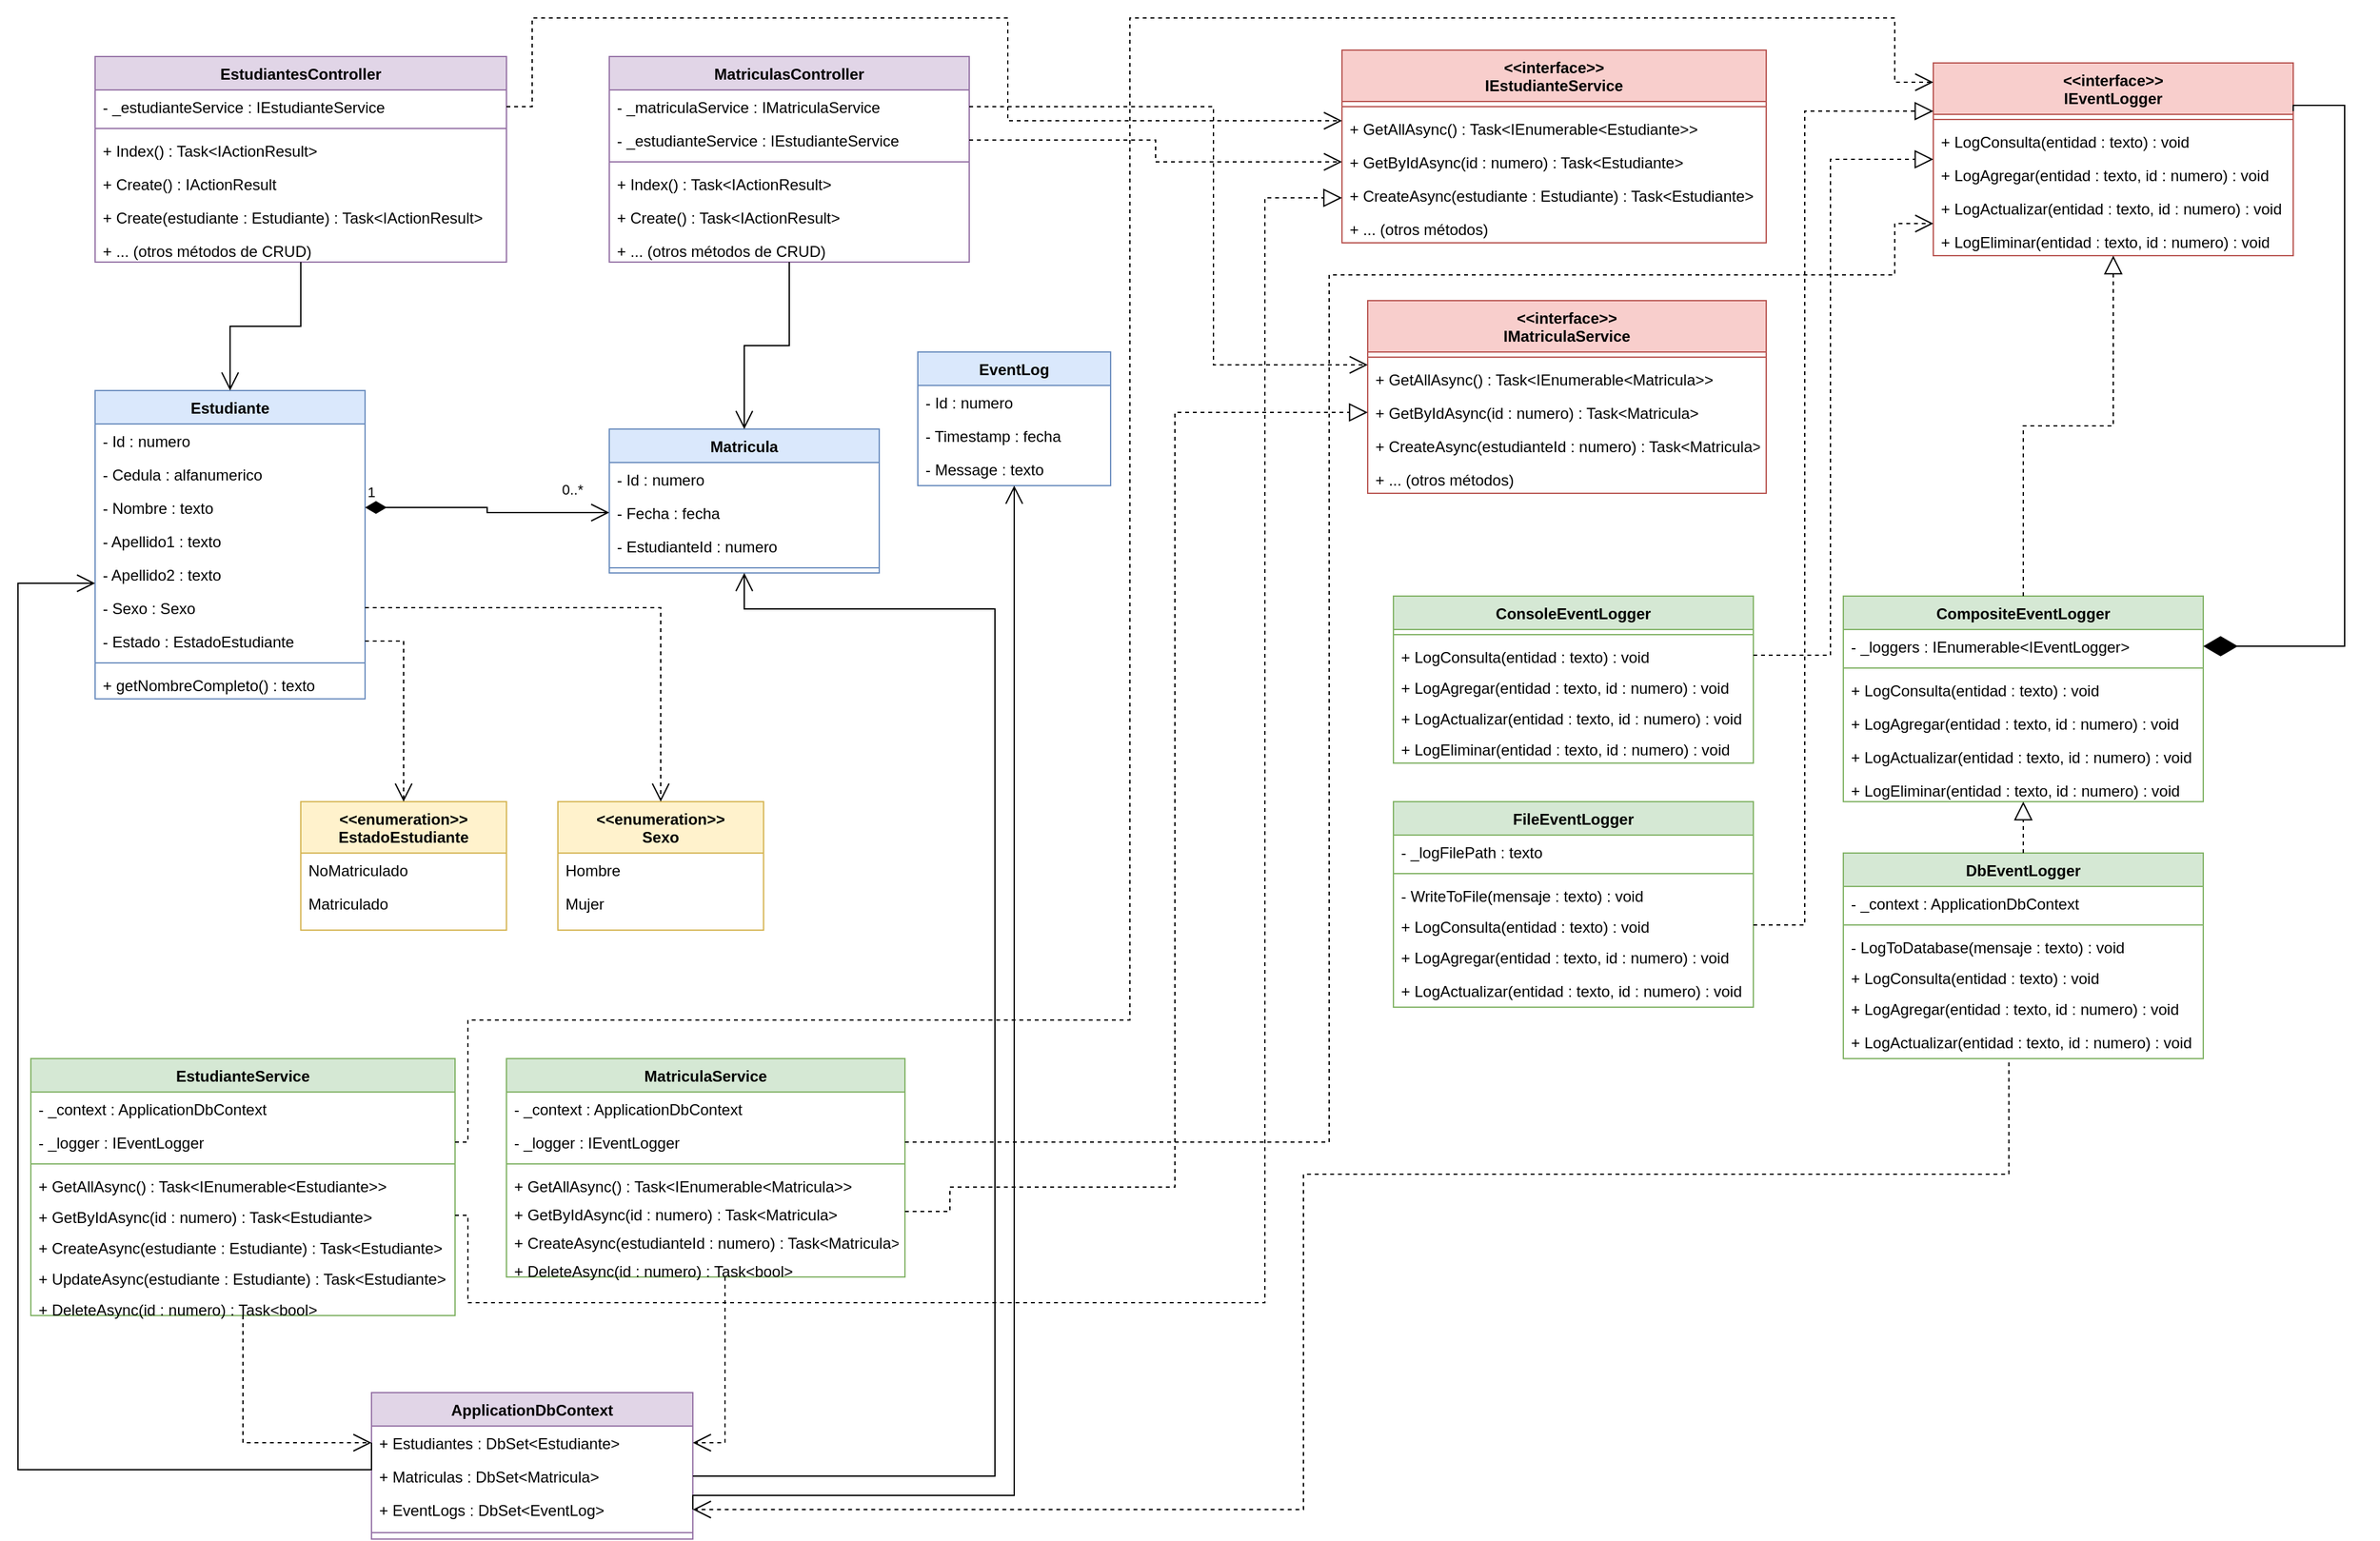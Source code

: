 <mxfile version="26.1.1">
  <diagram id="C5RBs43oDa-KdzZeNtuy" name="Page-1">
    <mxGraphModel dx="1390" dy="799" grid="1" gridSize="10" guides="1" tooltips="1" connect="1" arrows="1" fold="1" page="1" pageScale="1" pageWidth="2200" pageHeight="1700" math="0" shadow="0">
      <root>
        <mxCell id="0" />
        <mxCell id="1" parent="0" />
        <mxCell id="40" value="EstudiantesController" style="swimlane;fontStyle=1;align=center;verticalAlign=top;childLayout=stackLayout;horizontal=1;startSize=26;horizontalStack=0;resizeParent=1;resizeParentMax=0;resizeLast=0;collapsible=1;marginBottom=0;fillColor=#e1d5e7;strokeColor=#9673a6;" parent="1" vertex="1">
          <mxGeometry x="240" y="60" width="320" height="160" as="geometry" />
        </mxCell>
        <mxCell id="41" value="- _estudianteService : IEstudianteService" style="text;strokeColor=none;fillColor=none;align=left;verticalAlign=top;spacingLeft=4;spacingRight=4;overflow=hidden;rotatable=0;points=[[0,0.5],[1,0.5]];portConstraint=eastwest;" parent="40" vertex="1">
          <mxGeometry y="26" width="320" height="26" as="geometry" />
        </mxCell>
        <mxCell id="42" value="" style="line;strokeWidth=1;fillColor=none;align=left;verticalAlign=middle;spacingTop=-1;spacingLeft=3;spacingRight=3;rotatable=0;labelPosition=right;points=[];portConstraint=eastwest;strokeColor=inherit;" parent="40" vertex="1">
          <mxGeometry y="52" width="320" height="8" as="geometry" />
        </mxCell>
        <mxCell id="43" value="+ Index() : Task&lt;IActionResult&gt;" style="text;strokeColor=none;fillColor=none;align=left;verticalAlign=top;spacingLeft=4;spacingRight=4;overflow=hidden;rotatable=0;points=[[0,0.5],[1,0.5]];portConstraint=eastwest;" parent="40" vertex="1">
          <mxGeometry y="60" width="320" height="26" as="geometry" />
        </mxCell>
        <mxCell id="44" value="+ Create() : IActionResult" style="text;strokeColor=none;fillColor=none;align=left;verticalAlign=top;spacingLeft=4;spacingRight=4;overflow=hidden;rotatable=0;points=[[0,0.5],[1,0.5]];portConstraint=eastwest;" parent="40" vertex="1">
          <mxGeometry y="86" width="320" height="26" as="geometry" />
        </mxCell>
        <mxCell id="45" value="+ Create(estudiante : Estudiante) : Task&lt;IActionResult&gt;" style="text;strokeColor=none;fillColor=none;align=left;verticalAlign=top;spacingLeft=4;spacingRight=4;overflow=hidden;rotatable=0;points=[[0,0.5],[1,0.5]];portConstraint=eastwest;" parent="40" vertex="1">
          <mxGeometry y="112" width="320" height="26" as="geometry" />
        </mxCell>
        <mxCell id="46" value="+ ... (otros métodos de CRUD)" style="text;strokeColor=none;fillColor=none;align=left;verticalAlign=top;spacingLeft=4;spacingRight=4;overflow=hidden;rotatable=0;points=[[0,0.5],[1,0.5]];portConstraint=eastwest;" parent="40" vertex="1">
          <mxGeometry y="138" width="320" height="22" as="geometry" />
        </mxCell>
        <mxCell id="47" value="MatriculasController" style="swimlane;fontStyle=1;align=center;verticalAlign=top;childLayout=stackLayout;horizontal=1;startSize=26;horizontalStack=0;resizeParent=1;resizeParentMax=0;resizeLast=0;collapsible=1;marginBottom=0;fillColor=#e1d5e7;strokeColor=#9673a6;" parent="1" vertex="1">
          <mxGeometry x="640" y="60" width="280" height="160" as="geometry" />
        </mxCell>
        <mxCell id="48" value="- _matriculaService : IMatriculaService" style="text;strokeColor=none;fillColor=none;align=left;verticalAlign=top;spacingLeft=4;spacingRight=4;overflow=hidden;rotatable=0;points=[[0,0.5],[1,0.5]];portConstraint=eastwest;" parent="47" vertex="1">
          <mxGeometry y="26" width="280" height="26" as="geometry" />
        </mxCell>
        <mxCell id="49" value="- _estudianteService : IEstudianteService" style="text;strokeColor=none;fillColor=none;align=left;verticalAlign=top;spacingLeft=4;spacingRight=4;overflow=hidden;rotatable=0;points=[[0,0.5],[1,0.5]];portConstraint=eastwest;" parent="47" vertex="1">
          <mxGeometry y="52" width="280" height="26" as="geometry" />
        </mxCell>
        <mxCell id="50" value="" style="line;strokeWidth=1;fillColor=none;align=left;verticalAlign=middle;spacingTop=-1;spacingLeft=3;spacingRight=3;rotatable=0;labelPosition=right;points=[];portConstraint=eastwest;strokeColor=inherit;" parent="47" vertex="1">
          <mxGeometry y="78" width="280" height="8" as="geometry" />
        </mxCell>
        <mxCell id="51" value="+ Index() : Task&lt;IActionResult&gt;" style="text;strokeColor=none;fillColor=none;align=left;verticalAlign=top;spacingLeft=4;spacingRight=4;overflow=hidden;rotatable=0;points=[[0,0.5],[1,0.5]];portConstraint=eastwest;" parent="47" vertex="1">
          <mxGeometry y="86" width="280" height="26" as="geometry" />
        </mxCell>
        <mxCell id="52" value="+ Create() : Task&lt;IActionResult&gt;" style="text;strokeColor=none;fillColor=none;align=left;verticalAlign=top;spacingLeft=4;spacingRight=4;overflow=hidden;rotatable=0;points=[[0,0.5],[1,0.5]];portConstraint=eastwest;" parent="47" vertex="1">
          <mxGeometry y="112" width="280" height="26" as="geometry" />
        </mxCell>
        <mxCell id="53" value="+ ... (otros métodos de CRUD)" style="text;strokeColor=none;fillColor=none;align=left;verticalAlign=top;spacingLeft=4;spacingRight=4;overflow=hidden;rotatable=0;points=[[0,0.5],[1,0.5]];portConstraint=eastwest;" parent="47" vertex="1">
          <mxGeometry y="138" width="280" height="22" as="geometry" />
        </mxCell>
        <mxCell id="2" value="Estudiante" style="swimlane;fontStyle=1;align=center;verticalAlign=top;childLayout=stackLayout;horizontal=1;startSize=26;horizontalStack=0;resizeParent=1;resizeParentMax=0;resizeLast=0;collapsible=1;marginBottom=0;fillColor=#dae8fc;strokeColor=#6c8ebf;" parent="1" vertex="1">
          <mxGeometry x="240" y="320" width="210" height="240" as="geometry" />
        </mxCell>
        <mxCell id="3" value="- Id : numero" style="text;strokeColor=none;fillColor=none;align=left;verticalAlign=top;spacingLeft=4;spacingRight=4;overflow=hidden;rotatable=0;points=[[0,0.5],[1,0.5]];portConstraint=eastwest;" parent="2" vertex="1">
          <mxGeometry y="26" width="210" height="26" as="geometry" />
        </mxCell>
        <mxCell id="4" value="- Cedula : alfanumerico" style="text;strokeColor=none;fillColor=none;align=left;verticalAlign=top;spacingLeft=4;spacingRight=4;overflow=hidden;rotatable=0;points=[[0,0.5],[1,0.5]];portConstraint=eastwest;" parent="2" vertex="1">
          <mxGeometry y="52" width="210" height="26" as="geometry" />
        </mxCell>
        <mxCell id="5" value="- Nombre : texto" style="text;strokeColor=none;fillColor=none;align=left;verticalAlign=top;spacingLeft=4;spacingRight=4;overflow=hidden;rotatable=0;points=[[0,0.5],[1,0.5]];portConstraint=eastwest;" parent="2" vertex="1">
          <mxGeometry y="78" width="210" height="26" as="geometry" />
        </mxCell>
        <mxCell id="6" value="- Apellido1 : texto" style="text;strokeColor=none;fillColor=none;align=left;verticalAlign=top;spacingLeft=4;spacingRight=4;overflow=hidden;rotatable=0;points=[[0,0.5],[1,0.5]];portConstraint=eastwest;" parent="2" vertex="1">
          <mxGeometry y="104" width="210" height="26" as="geometry" />
        </mxCell>
        <mxCell id="7" value="- Apellido2 : texto" style="text;strokeColor=none;fillColor=none;align=left;verticalAlign=top;spacingLeft=4;spacingRight=4;overflow=hidden;rotatable=0;points=[[0,0.5],[1,0.5]];portConstraint=eastwest;" parent="2" vertex="1">
          <mxGeometry y="130" width="210" height="26" as="geometry" />
        </mxCell>
        <mxCell id="8" value="- Sexo : Sexo" style="text;strokeColor=none;fillColor=none;align=left;verticalAlign=top;spacingLeft=4;spacingRight=4;overflow=hidden;rotatable=0;points=[[0,0.5],[1,0.5]];portConstraint=eastwest;" parent="2" vertex="1">
          <mxGeometry y="156" width="210" height="26" as="geometry" />
        </mxCell>
        <mxCell id="9" value="- Estado : EstadoEstudiante" style="text;strokeColor=none;fillColor=none;align=left;verticalAlign=top;spacingLeft=4;spacingRight=4;overflow=hidden;rotatable=0;points=[[0,0.5],[1,0.5]];portConstraint=eastwest;" parent="2" vertex="1">
          <mxGeometry y="182" width="210" height="26" as="geometry" />
        </mxCell>
        <mxCell id="10" value="" style="line;strokeWidth=1;fillColor=none;align=left;verticalAlign=middle;spacingTop=-1;spacingLeft=3;spacingRight=3;rotatable=0;labelPosition=right;points=[];portConstraint=eastwest;strokeColor=inherit;" parent="2" vertex="1">
          <mxGeometry y="208" width="210" height="8" as="geometry" />
        </mxCell>
        <mxCell id="11" value="+ getNombreCompleto() : texto" style="text;strokeColor=none;fillColor=none;align=left;verticalAlign=top;spacingLeft=4;spacingRight=4;overflow=hidden;rotatable=0;points=[[0,0.5],[1,0.5]];portConstraint=eastwest;" parent="2" vertex="1">
          <mxGeometry y="216" width="210" height="24" as="geometry" />
        </mxCell>
        <mxCell id="12" value="Matricula" style="swimlane;fontStyle=1;align=center;verticalAlign=top;childLayout=stackLayout;horizontal=1;startSize=26;horizontalStack=0;resizeParent=1;resizeParentMax=0;resizeLast=0;collapsible=1;marginBottom=0;fillColor=#dae8fc;strokeColor=#6c8ebf;" parent="1" vertex="1">
          <mxGeometry x="640" y="350" width="210" height="112" as="geometry" />
        </mxCell>
        <mxCell id="13" value="- Id : numero" style="text;strokeColor=none;fillColor=none;align=left;verticalAlign=top;spacingLeft=4;spacingRight=4;overflow=hidden;rotatable=0;points=[[0,0.5],[1,0.5]];portConstraint=eastwest;" parent="12" vertex="1">
          <mxGeometry y="26" width="210" height="26" as="geometry" />
        </mxCell>
        <mxCell id="14" value="- Fecha : fecha" style="text;strokeColor=none;fillColor=none;align=left;verticalAlign=top;spacingLeft=4;spacingRight=4;overflow=hidden;rotatable=0;points=[[0,0.5],[1,0.5]];portConstraint=eastwest;" parent="12" vertex="1">
          <mxGeometry y="52" width="210" height="26" as="geometry" />
        </mxCell>
        <mxCell id="15" value="- EstudianteId : numero" style="text;strokeColor=none;fillColor=none;align=left;verticalAlign=top;spacingLeft=4;spacingRight=4;overflow=hidden;rotatable=0;points=[[0,0.5],[1,0.5]];portConstraint=eastwest;" parent="12" vertex="1">
          <mxGeometry y="78" width="210" height="26" as="geometry" />
        </mxCell>
        <mxCell id="16" value="" style="line;strokeWidth=1;fillColor=none;align=left;verticalAlign=middle;spacingTop=-1;spacingLeft=3;spacingRight=3;rotatable=0;labelPosition=right;points=[];portConstraint=eastwest;strokeColor=inherit;" parent="12" vertex="1">
          <mxGeometry y="104" width="210" height="8" as="geometry" />
        </mxCell>
        <mxCell id="36" value="EventLog" style="swimlane;fontStyle=1;align=center;verticalAlign=top;childLayout=stackLayout;horizontal=1;startSize=26;horizontalStack=0;resizeParent=1;resizeParentMax=0;resizeLast=0;collapsible=1;marginBottom=0;fillColor=#dae8fc;strokeColor=#6c8ebf;" parent="1" vertex="1">
          <mxGeometry x="880" y="290" width="150" height="104" as="geometry" />
        </mxCell>
        <mxCell id="37" value="- Id : numero" style="text;strokeColor=none;fillColor=none;align=left;verticalAlign=top;spacingLeft=4;spacingRight=4;overflow=hidden;rotatable=0;points=[[0,0.5],[1,0.5]];portConstraint=eastwest;" parent="36" vertex="1">
          <mxGeometry y="26" width="150" height="26" as="geometry" />
        </mxCell>
        <mxCell id="38" value="- Timestamp : fecha" style="text;strokeColor=none;fillColor=none;align=left;verticalAlign=top;spacingLeft=4;spacingRight=4;overflow=hidden;rotatable=0;points=[[0,0.5],[1,0.5]];portConstraint=eastwest;" parent="36" vertex="1">
          <mxGeometry y="52" width="150" height="26" as="geometry" />
        </mxCell>
        <mxCell id="39" value="- Message : texto" style="text;strokeColor=none;fillColor=none;align=left;verticalAlign=top;spacingLeft=4;spacingRight=4;overflow=hidden;rotatable=0;points=[[0,0.5],[1,0.5]];portConstraint=eastwest;" parent="36" vertex="1">
          <mxGeometry y="78" width="150" height="26" as="geometry" />
        </mxCell>
        <mxCell id="17" value="&lt;&lt;enumeration&gt;&gt;&#xa;EstadoEstudiante" style="swimlane;fontStyle=1;align=center;verticalAlign=top;childLayout=stackLayout;horizontal=1;startSize=40;horizontalStack=0;resizeParent=1;resizeParentMax=0;resizeLast=0;collapsible=1;marginBottom=0;fillColor=#fff2cc;strokeColor=#d6b656;" parent="1" vertex="1">
          <mxGeometry x="400" y="640" width="160" height="100" as="geometry" />
        </mxCell>
        <mxCell id="18" value="NoMatriculado" style="text;strokeColor=none;fillColor=none;align=left;verticalAlign=top;spacingLeft=4;spacingRight=4;overflow=hidden;rotatable=0;points=[[0,0.5],[1,0.5]];portConstraint=eastwest;" parent="17" vertex="1">
          <mxGeometry y="40" width="160" height="26" as="geometry" />
        </mxCell>
        <mxCell id="19" value="Matriculado" style="text;strokeColor=none;fillColor=none;align=left;verticalAlign=top;spacingLeft=4;spacingRight=4;overflow=hidden;rotatable=0;points=[[0,0.5],[1,0.5]];portConstraint=eastwest;" parent="17" vertex="1">
          <mxGeometry y="66" width="160" height="26" as="geometry" />
        </mxCell>
        <mxCell id="20" value="&lt;&lt;enumeration&gt;&gt;&#xa;Sexo" style="swimlane;fontStyle=1;align=center;verticalAlign=top;childLayout=stackLayout;horizontal=1;startSize=40;horizontalStack=0;resizeParent=1;resizeParentMax=0;resizeLast=0;collapsible=1;marginBottom=0;fillColor=#fff2cc;strokeColor=#d6b656;" parent="1" vertex="1">
          <mxGeometry x="600" y="640" width="160" height="100" as="geometry" />
        </mxCell>
        <mxCell id="21" value="Hombre" style="text;strokeColor=none;fillColor=none;align=left;verticalAlign=top;spacingLeft=4;spacingRight=4;overflow=hidden;rotatable=0;points=[[0,0.5],[1,0.5]];portConstraint=eastwest;" parent="20" vertex="1">
          <mxGeometry y="40" width="160" height="26" as="geometry" />
        </mxCell>
        <mxCell id="22" value="Mujer" style="text;strokeColor=none;fillColor=none;align=left;verticalAlign=top;spacingLeft=4;spacingRight=4;overflow=hidden;rotatable=0;points=[[0,0.5],[1,0.5]];portConstraint=eastwest;" parent="20" vertex="1">
          <mxGeometry y="66" width="160" height="26" as="geometry" />
        </mxCell>
        <mxCell id="23" value="&lt;&lt;interface&gt;&gt;&#xa;IEventLogger" style="swimlane;fontStyle=1;align=center;verticalAlign=top;childLayout=stackLayout;horizontal=1;startSize=40;horizontalStack=0;resizeParent=1;resizeParentMax=0;resizeLast=0;collapsible=1;marginBottom=0;fillColor=#f8cecc;strokeColor=#b85450;" parent="1" vertex="1">
          <mxGeometry x="1670" y="65" width="280" height="150" as="geometry" />
        </mxCell>
        <mxCell id="24" value="" style="line;strokeWidth=1;fillColor=none;align=left;verticalAlign=middle;spacingTop=-1;spacingLeft=3;spacingRight=3;rotatable=0;labelPosition=right;points=[];portConstraint=eastwest;strokeColor=inherit;" parent="23" vertex="1">
          <mxGeometry y="40" width="280" height="8" as="geometry" />
        </mxCell>
        <mxCell id="25" value="+ LogConsulta(entidad : texto) : void" style="text;strokeColor=none;fillColor=none;align=left;verticalAlign=top;spacingLeft=4;spacingRight=4;overflow=hidden;rotatable=0;points=[[0,0.5],[1,0.5]];portConstraint=eastwest;" parent="23" vertex="1">
          <mxGeometry y="48" width="280" height="26" as="geometry" />
        </mxCell>
        <mxCell id="26" value="+ LogAgregar(entidad : texto, id : numero) : void" style="text;strokeColor=none;fillColor=none;align=left;verticalAlign=top;spacingLeft=4;spacingRight=4;overflow=hidden;rotatable=0;points=[[0,0.5],[1,0.5]];portConstraint=eastwest;" parent="23" vertex="1">
          <mxGeometry y="74" width="280" height="26" as="geometry" />
        </mxCell>
        <mxCell id="27" value="+ LogActualizar(entidad : texto, id : numero) : void" style="text;strokeColor=none;fillColor=none;align=left;verticalAlign=top;spacingLeft=4;spacingRight=4;overflow=hidden;rotatable=0;points=[[0,0.5],[1,0.5]];portConstraint=eastwest;" parent="23" vertex="1">
          <mxGeometry y="100" width="280" height="26" as="geometry" />
        </mxCell>
        <mxCell id="28" value="+ LogEliminar(entidad : texto, id : numero) : void" style="text;strokeColor=none;fillColor=none;align=left;verticalAlign=top;spacingLeft=4;spacingRight=4;overflow=hidden;rotatable=0;points=[[0,0.5],[1,0.5]];portConstraint=eastwest;" parent="23" vertex="1">
          <mxGeometry y="126" width="280" height="24" as="geometry" />
        </mxCell>
        <mxCell id="70" value="&lt;&lt;interface&gt;&gt;&#xa;IEstudianteService" style="swimlane;fontStyle=1;align=center;verticalAlign=top;childLayout=stackLayout;horizontal=1;startSize=40;horizontalStack=0;resizeParent=1;resizeParentMax=0;resizeLast=0;collapsible=1;marginBottom=0;fillColor=#f8cecc;strokeColor=#b85450;" parent="1" vertex="1">
          <mxGeometry x="1210" y="55" width="330" height="150" as="geometry" />
        </mxCell>
        <mxCell id="71" value="" style="line;strokeWidth=1;fillColor=none;align=left;verticalAlign=middle;spacingTop=-1;spacingLeft=3;spacingRight=3;rotatable=0;labelPosition=right;points=[];portConstraint=eastwest;strokeColor=inherit;" parent="70" vertex="1">
          <mxGeometry y="40" width="330" height="8" as="geometry" />
        </mxCell>
        <mxCell id="72" value="+ GetAllAsync() : Task&lt;IEnumerable&lt;Estudiante&gt;&gt;" style="text;strokeColor=none;fillColor=none;align=left;verticalAlign=top;spacingLeft=4;spacingRight=4;overflow=hidden;rotatable=0;points=[[0,0.5],[1,0.5]];portConstraint=eastwest;" parent="70" vertex="1">
          <mxGeometry y="48" width="330" height="26" as="geometry" />
        </mxCell>
        <mxCell id="73" value="+ GetByIdAsync(id : numero) : Task&lt;Estudiante&gt;" style="text;strokeColor=none;fillColor=none;align=left;verticalAlign=top;spacingLeft=4;spacingRight=4;overflow=hidden;rotatable=0;points=[[0,0.5],[1,0.5]];portConstraint=eastwest;" parent="70" vertex="1">
          <mxGeometry y="74" width="330" height="26" as="geometry" />
        </mxCell>
        <mxCell id="74" value="+ CreateAsync(estudiante : Estudiante) : Task&lt;Estudiante&gt;" style="text;strokeColor=none;fillColor=none;align=left;verticalAlign=top;spacingLeft=4;spacingRight=4;overflow=hidden;rotatable=0;points=[[0,0.5],[1,0.5]];portConstraint=eastwest;" parent="70" vertex="1">
          <mxGeometry y="100" width="330" height="26" as="geometry" />
        </mxCell>
        <mxCell id="75" value="+ ... (otros métodos)" style="text;strokeColor=none;fillColor=none;align=left;verticalAlign=top;spacingLeft=4;spacingRight=4;overflow=hidden;rotatable=0;points=[[0,0.5],[1,0.5]];portConstraint=eastwest;" parent="70" vertex="1">
          <mxGeometry y="126" width="330" height="24" as="geometry" />
        </mxCell>
        <mxCell id="76" value="&lt;&lt;interface&gt;&gt;&#xa;IMatriculaService" style="swimlane;fontStyle=1;align=center;verticalAlign=top;childLayout=stackLayout;horizontal=1;startSize=40;horizontalStack=0;resizeParent=1;resizeParentMax=0;resizeLast=0;collapsible=1;marginBottom=0;fillColor=#f8cecc;strokeColor=#b85450;" parent="1" vertex="1">
          <mxGeometry x="1230" y="250" width="310" height="150" as="geometry" />
        </mxCell>
        <mxCell id="77" value="" style="line;strokeWidth=1;fillColor=none;align=left;verticalAlign=middle;spacingTop=-1;spacingLeft=3;spacingRight=3;rotatable=0;labelPosition=right;points=[];portConstraint=eastwest;strokeColor=inherit;" parent="76" vertex="1">
          <mxGeometry y="40" width="310" height="8" as="geometry" />
        </mxCell>
        <mxCell id="78" value="+ GetAllAsync() : Task&lt;IEnumerable&lt;Matricula&gt;&gt;" style="text;strokeColor=none;fillColor=none;align=left;verticalAlign=top;spacingLeft=4;spacingRight=4;overflow=hidden;rotatable=0;points=[[0,0.5],[1,0.5]];portConstraint=eastwest;" parent="76" vertex="1">
          <mxGeometry y="48" width="310" height="26" as="geometry" />
        </mxCell>
        <mxCell id="79" value="+ GetByIdAsync(id : numero) : Task&lt;Matricula&gt;" style="text;strokeColor=none;fillColor=none;align=left;verticalAlign=top;spacingLeft=4;spacingRight=4;overflow=hidden;rotatable=0;points=[[0,0.5],[1,0.5]];portConstraint=eastwest;" parent="76" vertex="1">
          <mxGeometry y="74" width="310" height="26" as="geometry" />
        </mxCell>
        <mxCell id="80" value="+ CreateAsync(estudianteId : numero) : Task&lt;Matricula&gt;" style="text;strokeColor=none;fillColor=none;align=left;verticalAlign=top;spacingLeft=4;spacingRight=4;overflow=hidden;rotatable=0;points=[[0,0.5],[1,0.5]];portConstraint=eastwest;" parent="76" vertex="1">
          <mxGeometry y="100" width="310" height="26" as="geometry" />
        </mxCell>
        <mxCell id="81" value="+ ... (otros métodos)" style="text;strokeColor=none;fillColor=none;align=left;verticalAlign=top;spacingLeft=4;spacingRight=4;overflow=hidden;rotatable=0;points=[[0,0.5],[1,0.5]];portConstraint=eastwest;" parent="76" vertex="1">
          <mxGeometry y="126" width="310" height="24" as="geometry" />
        </mxCell>
        <mxCell id="29" value="CompositeEventLogger" style="swimlane;fontStyle=1;align=center;verticalAlign=top;childLayout=stackLayout;horizontal=1;startSize=26;horizontalStack=0;resizeParent=1;resizeParentMax=0;resizeLast=0;collapsible=1;marginBottom=0;fillColor=#d5e8d4;strokeColor=#82b366;" parent="1" vertex="1">
          <mxGeometry x="1600" y="480" width="280" height="160" as="geometry" />
        </mxCell>
        <mxCell id="30" value="- _loggers : IEnumerable&lt;IEventLogger&gt;" style="text;strokeColor=none;fillColor=none;align=left;verticalAlign=top;spacingLeft=4;spacingRight=4;overflow=hidden;rotatable=0;points=[[0,0.5],[1,0.5]];portConstraint=eastwest;" parent="29" vertex="1">
          <mxGeometry y="26" width="280" height="26" as="geometry" />
        </mxCell>
        <mxCell id="31" value="" style="line;strokeWidth=1;fillColor=none;align=left;verticalAlign=middle;spacingTop=-1;spacingLeft=3;spacingRight=3;rotatable=0;labelPosition=right;points=[];portConstraint=eastwest;strokeColor=inherit;" parent="29" vertex="1">
          <mxGeometry y="52" width="280" height="8" as="geometry" />
        </mxCell>
        <mxCell id="32" value="+ LogConsulta(entidad : texto) : void" style="text;strokeColor=none;fillColor=none;align=left;verticalAlign=top;spacingLeft=4;spacingRight=4;overflow=hidden;rotatable=0;points=[[0,0.5],[1,0.5]];portConstraint=eastwest;" parent="29" vertex="1">
          <mxGeometry y="60" width="280" height="26" as="geometry" />
        </mxCell>
        <mxCell id="33" value="+ LogAgregar(entidad : texto, id : numero) : void" style="text;strokeColor=none;fillColor=none;align=left;verticalAlign=top;spacingLeft=4;spacingRight=4;overflow=hidden;rotatable=0;points=[[0,0.5],[1,0.5]];portConstraint=eastwest;" parent="29" vertex="1">
          <mxGeometry y="86" width="280" height="26" as="geometry" />
        </mxCell>
        <mxCell id="34" value="+ LogActualizar(entidad : texto, id : numero) : void" style="text;strokeColor=none;fillColor=none;align=left;verticalAlign=top;spacingLeft=4;spacingRight=4;overflow=hidden;rotatable=0;points=[[0,0.5],[1,0.5]];portConstraint=eastwest;" parent="29" vertex="1">
          <mxGeometry y="112" width="280" height="26" as="geometry" />
        </mxCell>
        <mxCell id="35" value="+ LogEliminar(entidad : texto, id : numero) : void" style="text;strokeColor=none;fillColor=none;align=left;verticalAlign=top;spacingLeft=4;spacingRight=4;overflow=hidden;rotatable=0;points=[[0,0.5],[1,0.5]];portConstraint=eastwest;" parent="29" vertex="1">
          <mxGeometry y="138" width="280" height="22" as="geometry" />
        </mxCell>
        <mxCell id="82" value="ConsoleEventLogger" style="swimlane;fontStyle=1;align=center;verticalAlign=top;childLayout=stackLayout;horizontal=1;startSize=26;horizontalStack=0;resizeParent=1;resizeParentMax=0;resizeLast=0;collapsible=1;marginBottom=0;fillColor=#d5e8d4;strokeColor=#82b366;" parent="1" vertex="1">
          <mxGeometry x="1250" y="480" width="280" height="130" as="geometry" />
        </mxCell>
        <mxCell id="83" value="" style="line;strokeWidth=1;fillColor=none;align=left;verticalAlign=middle;spacingTop=-1;spacingLeft=3;spacingRight=3;rotatable=0;labelPosition=right;points=[];portConstraint=eastwest;strokeColor=inherit;" parent="82" vertex="1">
          <mxGeometry y="26" width="280" height="8" as="geometry" />
        </mxCell>
        <mxCell id="84" value="+ LogConsulta(entidad : texto) : void" style="text;strokeColor=none;fillColor=none;align=left;verticalAlign=top;spacingLeft=4;spacingRight=4;overflow=hidden;rotatable=0;points=[[0,0.5],[1,0.5]];portConstraint=eastwest;" parent="82" vertex="1">
          <mxGeometry y="34" width="280" height="24" as="geometry" />
        </mxCell>
        <mxCell id="84a" value="+ LogAgregar(entidad : texto, id : numero) : void" style="text;strokeColor=none;fillColor=none;align=left;verticalAlign=top;spacingLeft=4;spacingRight=4;overflow=hidden;rotatable=0;points=[[0,0.5],[1,0.5]];portConstraint=eastwest;" parent="82" vertex="1">
          <mxGeometry y="58" width="280" height="24" as="geometry" />
        </mxCell>
        <mxCell id="84b" value="+ LogActualizar(entidad : texto, id : numero) : void" style="text;strokeColor=none;fillColor=none;align=left;verticalAlign=top;spacingLeft=4;spacingRight=4;overflow=hidden;rotatable=0;points=[[0,0.5],[1,0.5]];portConstraint=eastwest;" parent="82" vertex="1">
          <mxGeometry y="82" width="280" height="24" as="geometry" />
        </mxCell>
        <mxCell id="84c" value="+ LogEliminar(entidad : texto, id : numero) : void" style="text;strokeColor=none;fillColor=none;align=left;verticalAlign=top;spacingLeft=4;spacingRight=4;overflow=hidden;rotatable=0;points=[[0,0.5],[1,0.5]];portConstraint=eastwest;" parent="82" vertex="1">
          <mxGeometry y="106" width="280" height="24" as="geometry" />
        </mxCell>
        <mxCell id="85" value="FileEventLogger" style="swimlane;fontStyle=1;align=center;verticalAlign=top;childLayout=stackLayout;horizontal=1;startSize=26;horizontalStack=0;resizeParent=1;resizeParentMax=0;resizeLast=0;collapsible=1;marginBottom=0;fillColor=#d5e8d4;strokeColor=#82b366;" parent="1" vertex="1">
          <mxGeometry x="1250" y="640" width="280" height="160" as="geometry" />
        </mxCell>
        <mxCell id="85a" value="- _logFilePath : texto" style="text;strokeColor=none;fillColor=none;align=left;verticalAlign=top;spacingLeft=4;spacingRight=4;overflow=hidden;rotatable=0;points=[[0,0.5],[1,0.5]];portConstraint=eastwest;" parent="85" vertex="1">
          <mxGeometry y="26" width="280" height="26" as="geometry" />
        </mxCell>
        <mxCell id="86" value="" style="line;strokeWidth=1;fillColor=none;align=left;verticalAlign=middle;spacingTop=-1;spacingLeft=3;spacingRight=3;rotatable=0;labelPosition=right;points=[];portConstraint=eastwest;strokeColor=inherit;" parent="85" vertex="1">
          <mxGeometry y="52" width="280" height="8" as="geometry" />
        </mxCell>
        <mxCell id="86a" value="- WriteToFile(mensaje : texto) : void" style="text;strokeColor=none;fillColor=none;align=left;verticalAlign=top;spacingLeft=4;spacingRight=4;overflow=hidden;rotatable=0;points=[[0,0.5],[1,0.5]];portConstraint=eastwest;" parent="85" vertex="1">
          <mxGeometry y="60" width="280" height="24" as="geometry" />
        </mxCell>
        <mxCell id="87" value="+ LogConsulta(entidad : texto) : void" style="text;strokeColor=none;fillColor=none;align=left;verticalAlign=top;spacingLeft=4;spacingRight=4;overflow=hidden;rotatable=0;points=[[0,0.5],[1,0.5]];portConstraint=eastwest;" parent="85" vertex="1">
          <mxGeometry y="84" width="280" height="24" as="geometry" />
        </mxCell>
        <mxCell id="87a" value="+ LogAgregar(entidad : texto, id : numero) : void" style="text;strokeColor=none;fillColor=none;align=left;verticalAlign=top;spacingLeft=4;spacingRight=4;overflow=hidden;rotatable=0;points=[[0,0.5],[1,0.5]];portConstraint=eastwest;" parent="85" vertex="1">
          <mxGeometry y="108" width="280" height="26" as="geometry" />
        </mxCell>
        <mxCell id="87b" value="+ LogActualizar(entidad : texto, id : numero) : void" style="text;strokeColor=none;fillColor=none;align=left;verticalAlign=top;spacingLeft=4;spacingRight=4;overflow=hidden;rotatable=0;points=[[0,0.5],[1,0.5]];portConstraint=eastwest;" parent="85" vertex="1">
          <mxGeometry y="134" width="280" height="26" as="geometry" />
        </mxCell>
        <mxCell id="88" value="DbEventLogger" style="swimlane;fontStyle=1;align=center;verticalAlign=top;childLayout=stackLayout;horizontal=1;startSize=26;horizontalStack=0;resizeParent=1;resizeParentMax=0;resizeLast=0;collapsible=1;marginBottom=0;fillColor=#d5e8d4;strokeColor=#82b366;" parent="1" vertex="1">
          <mxGeometry x="1600" y="680" width="280" height="160" as="geometry" />
        </mxCell>
        <mxCell id="89" value="- _context : ApplicationDbContext" style="text;strokeColor=none;fillColor=none;align=left;verticalAlign=top;spacingLeft=4;spacingRight=4;overflow=hidden;rotatable=0;points=[[0,0.5],[1,0.5]];portConstraint=eastwest;" parent="88" vertex="1">
          <mxGeometry y="26" width="280" height="26" as="geometry" />
        </mxCell>
        <mxCell id="90" value="" style="line;strokeWidth=1;fillColor=none;align=left;verticalAlign=middle;spacingTop=-1;spacingLeft=3;spacingRight=3;rotatable=0;labelPosition=right;points=[];portConstraint=eastwest;strokeColor=inherit;" parent="88" vertex="1">
          <mxGeometry y="52" width="280" height="8" as="geometry" />
        </mxCell>
        <mxCell id="90a" value="- LogToDatabase(mensaje : texto) : void" style="text;strokeColor=none;fillColor=none;align=left;verticalAlign=top;spacingLeft=4;spacingRight=4;overflow=hidden;rotatable=0;points=[[0,0.5],[1,0.5]];portConstraint=eastwest;" parent="88" vertex="1">
          <mxGeometry y="60" width="280" height="24" as="geometry" />
        </mxCell>
        <mxCell id="90b" value="+ LogConsulta(entidad : texto) : void" style="text;strokeColor=none;fillColor=none;align=left;verticalAlign=top;spacingLeft=4;spacingRight=4;overflow=hidden;rotatable=0;points=[[0,0.5],[1,0.5]];portConstraint=eastwest;" parent="88" vertex="1">
          <mxGeometry y="84" width="280" height="24" as="geometry" />
        </mxCell>
        <mxCell id="90c" value="+ LogAgregar(entidad : texto, id : numero) : void" style="text;strokeColor=none;fillColor=none;align=left;verticalAlign=top;spacingLeft=4;spacingRight=4;overflow=hidden;rotatable=0;points=[[0,0.5],[1,0.5]];portConstraint=eastwest;" parent="88" vertex="1">
          <mxGeometry y="108" width="280" height="26" as="geometry" />
        </mxCell>
        <mxCell id="90d" value="+ LogActualizar(entidad : texto, id : numero) : void" style="text;strokeColor=none;fillColor=none;align=left;verticalAlign=top;spacingLeft=4;spacingRight=4;overflow=hidden;rotatable=0;points=[[0,0.5],[1,0.5]];portConstraint=eastwest;" parent="88" vertex="1">
          <mxGeometry y="134" width="280" height="26" as="geometry" />
        </mxCell>
        <mxCell id="91" value="EstudianteService" style="swimlane;fontStyle=1;align=center;verticalAlign=top;childLayout=stackLayout;horizontal=1;startSize=26;horizontalStack=0;resizeParent=1;resizeParentMax=0;resizeLast=0;collapsible=1;marginBottom=0;fillColor=#d5e8d4;strokeColor=#82b366;" parent="1" vertex="1">
          <mxGeometry x="190" y="840" width="330" height="200" as="geometry" />
        </mxCell>
        <mxCell id="92" value="- _context : ApplicationDbContext" style="text;strokeColor=none;fillColor=none;align=left;verticalAlign=top;spacingLeft=4;spacingRight=4;overflow=hidden;rotatable=0;points=[[0,0.5],[1,0.5]];portConstraint=eastwest;" parent="91" vertex="1">
          <mxGeometry y="26" width="330" height="26" as="geometry" />
        </mxCell>
        <mxCell id="93" value="- _logger : IEventLogger" style="text;strokeColor=none;fillColor=none;align=left;verticalAlign=top;spacingLeft=4;spacingRight=4;overflow=hidden;rotatable=0;points=[[0,0.5],[1,0.5]];portConstraint=eastwest;" parent="91" vertex="1">
          <mxGeometry y="52" width="330" height="26" as="geometry" />
        </mxCell>
        <mxCell id="94" value="" style="line;strokeWidth=1;fillColor=none;align=left;verticalAlign=middle;spacingTop=-1;spacingLeft=3;spacingRight=3;rotatable=0;labelPosition=right;points=[];portConstraint=eastwest;strokeColor=inherit;" parent="91" vertex="1">
          <mxGeometry y="78" width="330" height="8" as="geometry" />
        </mxCell>
        <mxCell id="95" value="+ GetAllAsync() : Task&lt;IEnumerable&lt;Estudiante&gt;&gt;" style="text;strokeColor=none;fillColor=none;align=left;verticalAlign=top;spacingLeft=4;spacingRight=4;overflow=hidden;rotatable=0;points=[[0,0.5],[1,0.5]];portConstraint=eastwest;" parent="91" vertex="1">
          <mxGeometry y="86" width="330" height="24" as="geometry" />
        </mxCell>
        <mxCell id="95a" value="+ GetByIdAsync(id : numero) : Task&lt;Estudiante&gt;" style="text;strokeColor=none;fillColor=none;align=left;verticalAlign=top;spacingLeft=4;spacingRight=4;overflow=hidden;rotatable=0;points=[[0,0.5],[1,0.5]];portConstraint=eastwest;" parent="91" vertex="1">
          <mxGeometry y="110" width="330" height="24" as="geometry" />
        </mxCell>
        <mxCell id="95b" value="+ CreateAsync(estudiante : Estudiante) : Task&lt;Estudiante&gt;" style="text;strokeColor=none;fillColor=none;align=left;verticalAlign=top;spacingLeft=4;spacingRight=4;overflow=hidden;rotatable=0;points=[[0,0.5],[1,0.5]];portConstraint=eastwest;" parent="91" vertex="1">
          <mxGeometry y="134" width="330" height="24" as="geometry" />
        </mxCell>
        <mxCell id="95c" value="+ UpdateAsync(estudiante : Estudiante) : Task&lt;Estudiante&gt;" style="text;strokeColor=none;fillColor=none;align=left;verticalAlign=top;spacingLeft=4;spacingRight=4;overflow=hidden;rotatable=0;points=[[0,0.5],[1,0.5]];portConstraint=eastwest;" parent="91" vertex="1">
          <mxGeometry y="158" width="330" height="24" as="geometry" />
        </mxCell>
        <mxCell id="95d" value="+ DeleteAsync(id : numero) : Task&lt;bool&gt;" style="text;strokeColor=none;fillColor=none;align=left;verticalAlign=top;spacingLeft=4;spacingRight=4;overflow=hidden;rotatable=0;points=[[0,0.5],[1,0.5]];portConstraint=eastwest;" parent="91" vertex="1">
          <mxGeometry y="182" width="330" height="18" as="geometry" />
        </mxCell>
        <mxCell id="96" value="MatriculaService" style="swimlane;fontStyle=1;align=center;verticalAlign=top;childLayout=stackLayout;horizontal=1;startSize=26;horizontalStack=0;resizeParent=1;resizeParentMax=0;resizeLast=0;collapsible=1;marginBottom=0;fillColor=#d5e8d4;strokeColor=#82b366;" parent="1" vertex="1">
          <mxGeometry x="560" y="840" width="310" height="170" as="geometry" />
        </mxCell>
        <mxCell id="97" value="- _context : ApplicationDbContext" style="text;strokeColor=none;fillColor=none;align=left;verticalAlign=top;spacingLeft=4;spacingRight=4;overflow=hidden;rotatable=0;points=[[0,0.5],[1,0.5]];portConstraint=eastwest;" parent="96" vertex="1">
          <mxGeometry y="26" width="310" height="26" as="geometry" />
        </mxCell>
        <mxCell id="98" value="- _logger : IEventLogger" style="text;strokeColor=none;fillColor=none;align=left;verticalAlign=top;spacingLeft=4;spacingRight=4;overflow=hidden;rotatable=0;points=[[0,0.5],[1,0.5]];portConstraint=eastwest;" parent="96" vertex="1">
          <mxGeometry y="52" width="310" height="26" as="geometry" />
        </mxCell>
        <mxCell id="99" value="" style="line;strokeWidth=1;fillColor=none;align=left;verticalAlign=middle;spacingTop=-1;spacingLeft=3;spacingRight=3;rotatable=0;labelPosition=right;points=[];portConstraint=eastwest;strokeColor=inherit;" parent="96" vertex="1">
          <mxGeometry y="78" width="310" height="8" as="geometry" />
        </mxCell>
        <mxCell id="100" value="+ GetAllAsync() : Task&lt;IEnumerable&lt;Matricula&gt;&gt;" style="text;strokeColor=none;fillColor=none;align=left;verticalAlign=top;spacingLeft=4;spacingRight=4;overflow=hidden;rotatable=0;points=[[0,0.5],[1,0.5]];portConstraint=eastwest;" parent="96" vertex="1">
          <mxGeometry y="86" width="310" height="22" as="geometry" />
        </mxCell>
        <mxCell id="100a" value="+ GetByIdAsync(id : numero) : Task&lt;Matricula&gt;" style="text;strokeColor=none;fillColor=none;align=left;verticalAlign=top;spacingLeft=4;spacingRight=4;overflow=hidden;rotatable=0;points=[[0,0.5],[1,0.5]];portConstraint=eastwest;" parent="96" vertex="1">
          <mxGeometry y="108" width="310" height="22" as="geometry" />
        </mxCell>
        <mxCell id="100b" value="+ CreateAsync(estudianteId : numero) : Task&lt;Matricula&gt;" style="text;strokeColor=none;fillColor=none;align=left;verticalAlign=top;spacingLeft=4;spacingRight=4;overflow=hidden;rotatable=0;points=[[0,0.5],[1,0.5]];portConstraint=eastwest;" parent="96" vertex="1">
          <mxGeometry y="130" width="310" height="22" as="geometry" />
        </mxCell>
        <mxCell id="100c" value="+ DeleteAsync(id : numero) : Task&lt;bool&gt;" style="text;strokeColor=none;fillColor=none;align=left;verticalAlign=top;spacingLeft=4;spacingRight=4;overflow=hidden;rotatable=0;points=[[0,0.5],[1,0.5]];portConstraint=eastwest;" parent="96" vertex="1">
          <mxGeometry y="152" width="310" height="18" as="geometry" />
        </mxCell>
        <mxCell id="101" value="ApplicationDbContext" style="swimlane;fontStyle=1;align=center;verticalAlign=top;childLayout=stackLayout;horizontal=1;startSize=26;horizontalStack=0;resizeParent=1;resizeParentMax=0;resizeLast=0;collapsible=1;marginBottom=0;fillColor=#e1d5e7;strokeColor=#9673a6;" parent="1" vertex="1">
          <mxGeometry x="455" y="1100" width="250" height="114" as="geometry" />
        </mxCell>
        <mxCell id="102" value="+ Estudiantes : DbSet&lt;Estudiante&gt;" style="text;strokeColor=none;fillColor=none;align=left;verticalAlign=top;spacingLeft=4;spacingRight=4;overflow=hidden;rotatable=0;points=[[0,0.5],[1,0.5]];portConstraint=eastwest;" parent="101" vertex="1">
          <mxGeometry y="26" width="250" height="26" as="geometry" />
        </mxCell>
        <mxCell id="103" value="+ Matriculas : DbSet&lt;Matricula&gt;" style="text;strokeColor=none;fillColor=none;align=left;verticalAlign=top;spacingLeft=4;spacingRight=4;overflow=hidden;rotatable=0;points=[[0,0.5],[1,0.5]];portConstraint=eastwest;" parent="101" vertex="1">
          <mxGeometry y="52" width="250" height="26" as="geometry" />
        </mxCell>
        <mxCell id="104" value="+ EventLogs : DbSet&lt;EventLog&gt;" style="text;strokeColor=none;fillColor=none;align=left;verticalAlign=top;spacingLeft=4;spacingRight=4;overflow=hidden;rotatable=0;points=[[0,0.5],[1,0.5]];portConstraint=eastwest;" parent="101" vertex="1">
          <mxGeometry y="78" width="250" height="26" as="geometry" />
        </mxCell>
        <mxCell id="105" value="" style="line;strokeWidth=1;fillColor=none;align=left;verticalAlign=middle;spacingTop=-1;spacingLeft=3;spacingRight=3;rotatable=0;labelPosition=right;points=[];portConstraint=eastwest;strokeColor=inherit;" parent="101" vertex="1">
          <mxGeometry y="104" width="250" height="10" as="geometry" />
        </mxCell>
        <mxCell id="54" value="1" style="endArrow=open;html=1;endSize=12;startArrow=diamondThin;startSize=14;startFill=false;align=left;verticalAlign=bottom;rounded=0;exitX=1;exitY=0.5;exitDx=0;exitDy=0;entryX=0;entryY=0.5;entryDx=0;entryDy=0;edgeStyle=orthogonalEdgeStyle;" parent="1" source="5" target="14" edge="1">
          <mxGeometry x="-1" y="3" relative="1" as="geometry">
            <mxPoint x="450" y="360" as="sourcePoint" />
            <mxPoint x="560" y="360" as="targetPoint" />
          </mxGeometry>
        </mxCell>
        <mxCell id="55" value="0..*" style="edgeLabel;html=1;align=center;verticalAlign=middle;resizable=0;points=[];" parent="54" vertex="1" connectable="0">
          <mxGeometry x="0.778" y="-1" relative="1" as="geometry">
            <mxPoint x="-8" y="-19" as="offset" />
          </mxGeometry>
        </mxCell>
        <mxCell id="56" value="" style="endArrow=open;html=1;endSize=12;startArrow=none;startSize=14;startFill=0;align=left;verticalAlign=bottom;rounded=0;dashed=1;edgeStyle=orthogonalEdgeStyle;" parent="1" source="9" target="17" edge="1">
          <mxGeometry x="-1" y="3" relative="1" as="geometry">
            <mxPoint x="345" y="560" as="sourcePoint" />
            <mxPoint x="480" y="640" as="targetPoint" />
          </mxGeometry>
        </mxCell>
        <mxCell id="57" value="" style="endArrow=open;html=1;endSize=12;startArrow=none;startSize=14;startFill=0;align=left;verticalAlign=bottom;rounded=0;dashed=1;edgeStyle=orthogonalEdgeStyle;" parent="1" source="8" target="20" edge="1">
          <mxGeometry x="-1" y="3" relative="1" as="geometry">
            <mxPoint x="400" y="490" as="sourcePoint" />
            <mxPoint x="640" y="580" as="targetPoint" />
          </mxGeometry>
        </mxCell>
        <mxCell id="58" value="" style="endArrow=block;dashed=1;endFill=0;endSize=12;html=1;rounded=0;exitX=0.5;exitY=0;exitDx=0;exitDy=0;entryX=0.5;entryY=1;entryDx=0;entryDy=0;edgeStyle=orthogonalEdgeStyle;" parent="1" source="29" target="23" edge="1">
          <mxGeometry width="160" relative="1" as="geometry">
            <mxPoint x="1725" y="470" as="sourcePoint" />
            <mxPoint x="1725" y="220" as="targetPoint" />
          </mxGeometry>
        </mxCell>
        <mxCell id="110" value="" style="endArrow=block;dashed=1;endFill=0;endSize=12;html=1;rounded=0;exitX=1;exitY=0.5;exitDx=0;exitDy=0;edgeStyle=orthogonalEdgeStyle;" parent="1" source="84" edge="1">
          <mxGeometry width="160" relative="1" as="geometry">
            <mxPoint x="1530" y="510" as="sourcePoint" />
            <mxPoint x="1670" y="140" as="targetPoint" />
            <Array as="points">
              <mxPoint x="1590" y="526" />
              <mxPoint x="1590" y="140" />
              <mxPoint x="1670" y="140" />
            </Array>
          </mxGeometry>
        </mxCell>
        <mxCell id="111" value="" style="endArrow=block;dashed=1;endFill=0;endSize=12;html=1;rounded=0;exitX=1;exitY=0.5;exitDx=0;exitDy=0;entryX=0;entryY=0.25;entryDx=0;entryDy=0;edgeStyle=orthogonalEdgeStyle;" parent="1" source="87" target="23" edge="1">
          <mxGeometry width="160" relative="1" as="geometry">
            <mxPoint x="1530" y="583" as="sourcePoint" />
            <mxPoint x="1600" y="135" as="targetPoint" />
            <Array as="points">
              <mxPoint x="1570" y="736" />
              <mxPoint x="1570" y="103" />
            </Array>
          </mxGeometry>
        </mxCell>
        <mxCell id="112" value="" style="endArrow=block;dashed=1;endFill=0;endSize=12;html=1;rounded=0;exitX=0.5;exitY=0;exitDx=0;exitDy=0;entryX=0.5;entryY=1;entryDx=0;entryDy=0;" parent="1" source="88" target="29" edge="1">
          <mxGeometry width="160" relative="1" as="geometry">
            <mxPoint x="1725" y="610" as="sourcePoint" />
            <mxPoint x="1600" y="97" as="targetPoint" />
          </mxGeometry>
        </mxCell>
        <mxCell id="59" value="" style="endArrow=diamondThin;endFill=1;endSize=24;html=1;rounded=0;exitX=1;exitY=0.25;exitDx=0;exitDy=0;entryX=1;entryY=0.5;entryDx=0;entryDy=0;edgeStyle=orthogonalEdgeStyle;" parent="1" source="23" target="30" edge="1">
          <mxGeometry width="160" relative="1" as="geometry">
            <mxPoint x="1850" y="135" as="sourcePoint" />
            <mxPoint x="1850" y="493" as="targetPoint" />
            <Array as="points">
              <mxPoint x="1950" y="98" />
              <mxPoint x="1990" y="98" />
              <mxPoint x="1990" y="519" />
            </Array>
          </mxGeometry>
        </mxCell>
        <mxCell id="60" value="" style="endArrow=open;html=1;endSize=12;startArrow=none;startSize=14;startFill=0;align=left;verticalAlign=bottom;rounded=0;exitX=0.5;exitY=1;exitDx=0;exitDy=0;entryX=0.5;entryY=0;entryDx=0;entryDy=0;edgeStyle=orthogonalEdgeStyle;" parent="1" source="40" target="2" edge="1">
          <mxGeometry x="-1" y="3" relative="1" as="geometry">
            <mxPoint x="359.5" y="230" as="sourcePoint" />
            <mxPoint x="359.5" y="290" as="targetPoint" />
          </mxGeometry>
        </mxCell>
        <mxCell id="61" value="" style="endArrow=open;html=1;endSize=12;startArrow=none;startSize=14;startFill=0;align=left;verticalAlign=bottom;rounded=0;exitX=0.5;exitY=1;exitDx=0;exitDy=0;entryX=0.5;entryY=0;entryDx=0;entryDy=0;edgeStyle=orthogonalEdgeStyle;" parent="1" source="47" target="12" edge="1">
          <mxGeometry x="-1" y="3" relative="1" as="geometry">
            <mxPoint x="780" y="230" as="sourcePoint" />
            <mxPoint x="780" y="290" as="targetPoint" />
          </mxGeometry>
        </mxCell>
        <mxCell id="113" value="" style="endArrow=block;dashed=1;endFill=0;endSize=12;html=1;rounded=0;exitX=1;exitY=0.5;exitDx=0;exitDy=0;edgeStyle=orthogonalEdgeStyle;" parent="1" source="95a" target="70" edge="1">
          <mxGeometry width="160" relative="1" as="geometry">
            <mxPoint x="635" y="720" as="sourcePoint" />
            <mxPoint x="1300" y="170" as="targetPoint" />
            <Array as="points">
              <mxPoint x="530" y="962" />
              <mxPoint x="530" y="1030" />
              <mxPoint x="1150" y="1030" />
              <mxPoint x="1150" y="170" />
            </Array>
          </mxGeometry>
        </mxCell>
        <mxCell id="114" value="" style="endArrow=block;dashed=1;endFill=0;endSize=12;html=1;rounded=0;exitX=1;exitY=0.5;exitDx=0;exitDy=0;entryX=0;entryY=0.5;entryDx=0;entryDy=0;edgeStyle=orthogonalEdgeStyle;" parent="1" source="100a" target="79" edge="1">
          <mxGeometry width="160" relative="1" as="geometry">
            <mxPoint x="905" y="750" as="sourcePoint" />
            <mxPoint x="1300" y="330" as="targetPoint" />
            <Array as="points">
              <mxPoint x="905" y="940" />
              <mxPoint x="1080" y="940" />
              <mxPoint x="1080" y="337" />
            </Array>
          </mxGeometry>
        </mxCell>
        <mxCell id="115" value="" style="endArrow=open;html=1;endSize=12;startArrow=none;startSize=14;startFill=0;align=left;verticalAlign=bottom;rounded=0;exitX=1;exitY=0.5;exitDx=0;exitDy=0;dashed=1;edgeStyle=orthogonalEdgeStyle;" parent="1" source="93" edge="1">
          <mxGeometry x="-1" y="3" relative="1" as="geometry">
            <mxPoint x="490" y="840" as="sourcePoint" />
            <mxPoint x="1670" y="80" as="targetPoint" />
            <Array as="points">
              <mxPoint x="530" y="905" />
              <mxPoint x="530" y="810" />
              <mxPoint x="1045" y="810" />
              <mxPoint x="1045" y="30" />
              <mxPoint x="1640" y="30" />
              <mxPoint x="1640" y="80" />
            </Array>
          </mxGeometry>
        </mxCell>
        <mxCell id="116" value="" style="endArrow=open;html=1;endSize=12;startArrow=none;startSize=14;startFill=0;align=left;verticalAlign=bottom;rounded=0;exitX=1;exitY=0.5;exitDx=0;exitDy=0;dashed=1;edgeStyle=orthogonalEdgeStyle;" parent="1" source="98" target="23" edge="1">
          <mxGeometry x="-1" y="3" relative="1" as="geometry">
            <mxPoint x="905" y="813" as="sourcePoint" />
            <mxPoint x="1660" y="190" as="targetPoint" />
            <Array as="points">
              <mxPoint x="1200" y="905" />
              <mxPoint x="1200" y="230" />
              <mxPoint x="1640" y="230" />
              <mxPoint x="1640" y="190" />
            </Array>
          </mxGeometry>
        </mxCell>
        <mxCell id="117" value="" style="endArrow=open;html=1;endSize=12;startArrow=none;startSize=14;startFill=0;align=left;verticalAlign=bottom;rounded=0;exitX=0.5;exitY=1;exitDx=0;exitDy=0;entryX=0;entryY=0.5;entryDx=0;entryDy=0;dashed=1;edgeStyle=orthogonalEdgeStyle;" parent="1" source="91" target="102" edge="1">
          <mxGeometry x="-1" y="3" relative="1" as="geometry">
            <mxPoint x="365" y="1050" as="sourcePoint" />
            <mxPoint x="462.5" y="1100" as="targetPoint" />
          </mxGeometry>
        </mxCell>
        <mxCell id="118" value="" style="endArrow=open;html=1;endSize=12;startArrow=none;startSize=14;startFill=0;align=left;verticalAlign=bottom;rounded=0;entryX=1;entryY=0.5;entryDx=0;entryDy=0;dashed=1;edgeStyle=orthogonalEdgeStyle;" parent="1" source="96" target="102" edge="1">
          <mxGeometry x="-1" y="3" relative="1" as="geometry">
            <mxPoint x="780" y="1010" as="sourcePoint" />
            <mxPoint x="455" y="1139" as="targetPoint" />
            <Array as="points">
              <mxPoint x="730" y="1139" />
            </Array>
          </mxGeometry>
        </mxCell>
        <mxCell id="119" value="" style="endArrow=open;html=1;endSize=12;startArrow=none;startSize=14;startFill=0;align=left;verticalAlign=bottom;rounded=0;entryX=1;entryY=0.5;entryDx=0;entryDy=0;dashed=1;exitX=0.46;exitY=1.115;exitDx=0;exitDy=0;exitPerimeter=0;edgeStyle=orthogonalEdgeStyle;" parent="1" source="90d" target="104" edge="1">
          <mxGeometry x="-1" y="3" relative="1" as="geometry">
            <mxPoint x="1650" y="800" as="sourcePoint" />
            <mxPoint x="800" y="1139" as="targetPoint" />
            <Array as="points">
              <mxPoint x="1715" y="930" />
              <mxPoint x="1180" y="930" />
              <mxPoint x="1180" y="1190" />
            </Array>
          </mxGeometry>
        </mxCell>
        <mxCell id="120" value="" style="endArrow=open;html=1;endSize=12;startArrow=none;startSize=14;startFill=0;align=left;verticalAlign=bottom;rounded=0;exitX=1;exitY=0.5;exitDx=0;exitDy=0;dashed=1;edgeStyle=orthogonalEdgeStyle;" parent="1" source="41" target="70" edge="1">
          <mxGeometry x="-1" y="3" relative="1" as="geometry">
            <mxPoint x="520" y="99" as="sourcePoint" />
            <mxPoint x="1300" y="110" as="targetPoint" />
            <Array as="points">
              <mxPoint x="580" y="99" />
              <mxPoint x="580" y="30" />
              <mxPoint x="950" y="30" />
              <mxPoint x="950" y="110" />
            </Array>
          </mxGeometry>
        </mxCell>
        <mxCell id="121" value="" style="endArrow=open;html=1;endSize=12;startArrow=none;startSize=14;startFill=0;align=left;verticalAlign=bottom;rounded=0;exitX=1;exitY=0.5;exitDx=0;exitDy=0;entryX=0;entryY=0.5;entryDx=0;entryDy=0;dashed=1;edgeStyle=orthogonalEdgeStyle;" parent="1" source="49" target="73" edge="1">
          <mxGeometry x="-1" y="3" relative="1" as="geometry">
            <mxPoint x="920" y="125" as="sourcePoint" />
            <mxPoint x="1300" y="140" as="targetPoint" />
          </mxGeometry>
        </mxCell>
        <mxCell id="122" value="" style="endArrow=open;html=1;endSize=12;startArrow=none;startSize=14;startFill=0;align=left;verticalAlign=bottom;rounded=0;exitX=1;exitY=0.5;exitDx=0;exitDy=0;dashed=1;edgeStyle=orthogonalEdgeStyle;" parent="1" source="48" target="76" edge="1">
          <mxGeometry x="-1" y="3" relative="1" as="geometry">
            <mxPoint x="920" y="99" as="sourcePoint" />
            <mxPoint x="1300" y="300" as="targetPoint" />
            <Array as="points">
              <mxPoint x="1110" y="99" />
              <mxPoint x="1110" y="300" />
            </Array>
          </mxGeometry>
        </mxCell>
        <mxCell id="123" value="" style="endArrow=open;html=1;endSize=12;startArrow=none;startSize=14;startFill=0;align=left;verticalAlign=bottom;rounded=0;exitX=0;exitY=0.5;exitDx=0;exitDy=0;edgeStyle=orthogonalEdgeStyle;" parent="1" source="102" target="2" edge="1">
          <mxGeometry x="-1" y="3" relative="1" as="geometry">
            <mxPoint x="455" y="1139" as="sourcePoint" />
            <mxPoint x="345" y="570" as="targetPoint" />
            <Array as="points">
              <mxPoint x="455" y="1160" />
              <mxPoint x="180" y="1160" />
              <mxPoint x="180" y="470" />
            </Array>
          </mxGeometry>
        </mxCell>
        <mxCell id="124" value="" style="endArrow=open;html=1;endSize=12;startArrow=none;startSize=14;startFill=0;align=left;verticalAlign=bottom;rounded=0;exitX=1;exitY=0.5;exitDx=0;exitDy=0;entryX=0.5;entryY=1;entryDx=0;entryDy=0;edgeStyle=orthogonalEdgeStyle;" parent="1" source="103" target="12" edge="1">
          <mxGeometry x="-1" y="3" relative="1" as="geometry">
            <mxPoint x="705" y="1139" as="sourcePoint" />
            <mxPoint x="780" y="430" as="targetPoint" />
            <Array as="points">
              <mxPoint x="940" y="1165" />
              <mxPoint x="940" y="490" />
              <mxPoint x="745" y="490" />
            </Array>
          </mxGeometry>
        </mxCell>
        <mxCell id="125" value="" style="endArrow=open;html=1;endSize=12;startArrow=none;startSize=14;startFill=0;align=left;verticalAlign=bottom;rounded=0;exitX=1;exitY=0.5;exitDx=0;exitDy=0;entryX=0.5;entryY=1;entryDx=0;entryDy=0;edgeStyle=orthogonalEdgeStyle;" parent="1" source="104" target="36" edge="1">
          <mxGeometry x="-1" y="3" relative="1" as="geometry">
            <mxPoint x="705" y="1152" as="sourcePoint" />
            <mxPoint x="1100" y="400" as="targetPoint" />
            <Array as="points">
              <mxPoint x="705" y="1180" />
              <mxPoint x="955" y="1180" />
            </Array>
          </mxGeometry>
        </mxCell>
      </root>
    </mxGraphModel>
  </diagram>
</mxfile>
